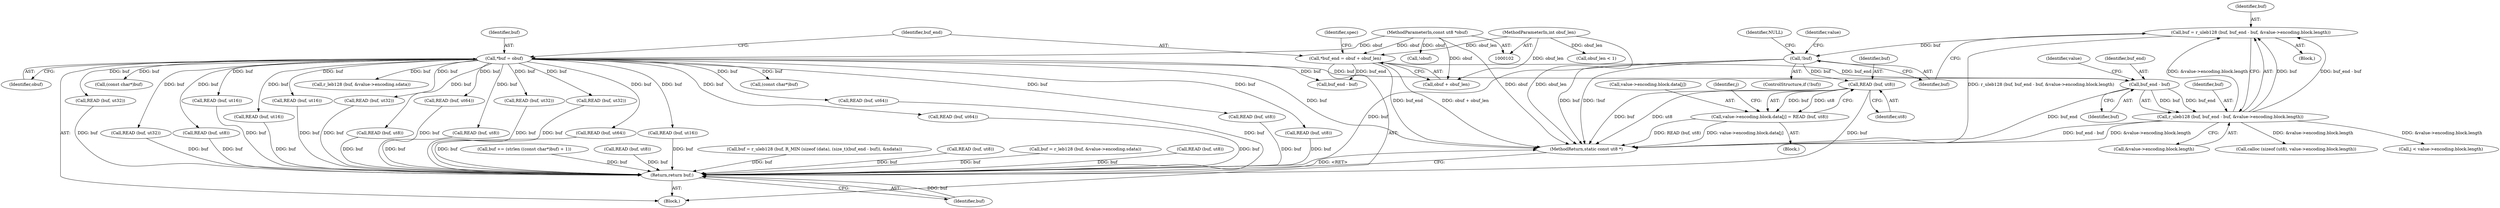 digraph "0_radare2_2ca9ab45891b6ae8e32b6c28c81eebca059cbe5d_0@integer" {
"1000451" [label="(Call,buf = r_uleb128 (buf, buf_end - buf, &value->encoding.block.length))"];
"1000453" [label="(Call,r_uleb128 (buf, buf_end - buf, &value->encoding.block.length))"];
"1000455" [label="(Call,buf_end - buf)"];
"1000116" [label="(Call,*buf_end = obuf + obuf_len)"];
"1000103" [label="(MethodParameterIn,const ut8 *obuf)"];
"1000104" [label="(MethodParameterIn,int obuf_len)"];
"1000112" [label="(Call,*buf = obuf)"];
"1000467" [label="(Call,!buf)"];
"1000525" [label="(Call,READ (buf, ut8))"];
"1000515" [label="(Call,value->encoding.block.data[j] = READ (buf, ut8))"];
"1000812" [label="(Return,return buf;)"];
"1000441" [label="(Call,buf += (strlen ((const char*)buf) + 1))"];
"1000596" [label="(Call,READ (buf, ut8))"];
"1000112" [label="(Call,*buf = obuf)"];
"1000328" [label="(Call,READ (buf, ut32))"];
"1000445" [label="(Call,(const char*)buf)"];
"1000749" [label="(Call,READ (buf, ut8))"];
"1000782" [label="(Call,READ (buf, ut64))"];
"1000116" [label="(Call,*buf_end = obuf + obuf_len)"];
"1000113" [label="(Identifier,buf)"];
"1000525" [label="(Call,READ (buf, ut8))"];
"1000114" [label="(Identifier,obuf)"];
"1000200" [label="(Call,READ (buf, ut8))"];
"1000222" [label="(Call,READ (buf, ut32))"];
"1000452" [label="(Identifier,buf)"];
"1000513" [label="(Identifier,j)"];
"1000437" [label="(Call,(const char*)buf)"];
"1000693" [label="(Call,buf = r_uleb128 (buf, R_MIN (sizeof (data), (size_t)(buf_end - buf)), &ndata))"];
"1000118" [label="(Call,obuf + obuf_len)"];
"1000233" [label="(Call,READ (buf, ut64))"];
"1000125" [label="(Identifier,spec)"];
"1000457" [label="(Identifier,buf)"];
"1000458" [label="(Call,&value->encoding.block.length)"];
"1000480" [label="(Call,calloc (sizeof (ut8), value->encoding.block.length))"];
"1000632" [label="(Call,READ (buf, ut32))"];
"1000456" [label="(Identifier,buf_end)"];
"1000527" [label="(Identifier,ut8)"];
"1000451" [label="(Call,buf = r_uleb128 (buf, buf_end - buf, &value->encoding.block.length))"];
"1000398" [label="(Call,READ (buf, ut16))"];
"1000471" [label="(Identifier,NULL)"];
"1000514" [label="(Block,)"];
"1000133" [label="(Call,!obuf)"];
"1000466" [label="(ControlStructure,if (!buf))"];
"1000468" [label="(Identifier,buf)"];
"1000186" [label="(Block,)"];
"1000103" [label="(MethodParameterIn,const ut8 *obuf)"];
"1000315" [label="(Call,READ (buf, ut8))"];
"1000110" [label="(Block,)"];
"1000614" [label="(Call,r_leb128 (buf, &value->encoding.sdata))"];
"1000738" [label="(Call,READ (buf, ut64))"];
"1000476" [label="(Identifier,value)"];
"1000503" [label="(Call,j < value->encoding.block.length)"];
"1000814" [label="(MethodReturn,static const ut8 *)"];
"1000462" [label="(Identifier,value)"];
"1000453" [label="(Call,r_uleb128 (buf, buf_end - buf, &value->encoding.block.length))"];
"1000454" [label="(Identifier,buf)"];
"1000607" [label="(Call,READ (buf, ut8))"];
"1000538" [label="(Call,READ (buf, ut8))"];
"1000467" [label="(Call,!buf)"];
"1000516" [label="(Call,value->encoding.block.data[j])"];
"1000612" [label="(Call,buf = r_leb128 (buf, &value->encoding.sdata))"];
"1000771" [label="(Call,READ (buf, ut32))"];
"1000455" [label="(Call,buf_end - buf)"];
"1000420" [label="(Call,READ (buf, ut64))"];
"1000813" [label="(Identifier,buf)"];
"1000104" [label="(MethodParameterIn,int obuf_len)"];
"1000135" [label="(Call,obuf_len < 1)"];
"1000515" [label="(Call,value->encoding.block.data[j] = READ (buf, ut8))"];
"1000526" [label="(Identifier,buf)"];
"1000378" [label="(Call,READ (buf, ut8))"];
"1000409" [label="(Call,READ (buf, ut32))"];
"1000812" [label="(Return,return buf;)"];
"1000760" [label="(Call,READ (buf, ut16))"];
"1000117" [label="(Identifier,buf_end)"];
"1000702" [label="(Call,buf_end - buf)"];
"1000257" [label="(Call,READ (buf, ut16))"];
"1000793" [label="(Call,READ (buf, ut8))"];
"1000211" [label="(Call,READ (buf, ut16))"];
"1000451" -> "1000186"  [label="AST: "];
"1000451" -> "1000453"  [label="CFG: "];
"1000452" -> "1000451"  [label="AST: "];
"1000453" -> "1000451"  [label="AST: "];
"1000468" -> "1000451"  [label="CFG: "];
"1000451" -> "1000814"  [label="DDG: r_uleb128 (buf, buf_end - buf, &value->encoding.block.length)"];
"1000453" -> "1000451"  [label="DDG: buf"];
"1000453" -> "1000451"  [label="DDG: buf_end - buf"];
"1000453" -> "1000451"  [label="DDG: &value->encoding.block.length"];
"1000451" -> "1000467"  [label="DDG: buf"];
"1000453" -> "1000458"  [label="CFG: "];
"1000454" -> "1000453"  [label="AST: "];
"1000455" -> "1000453"  [label="AST: "];
"1000458" -> "1000453"  [label="AST: "];
"1000453" -> "1000814"  [label="DDG: buf_end - buf"];
"1000453" -> "1000814"  [label="DDG: &value->encoding.block.length"];
"1000455" -> "1000453"  [label="DDG: buf"];
"1000455" -> "1000453"  [label="DDG: buf_end"];
"1000453" -> "1000480"  [label="DDG: &value->encoding.block.length"];
"1000453" -> "1000503"  [label="DDG: &value->encoding.block.length"];
"1000455" -> "1000457"  [label="CFG: "];
"1000456" -> "1000455"  [label="AST: "];
"1000457" -> "1000455"  [label="AST: "];
"1000462" -> "1000455"  [label="CFG: "];
"1000455" -> "1000814"  [label="DDG: buf_end"];
"1000116" -> "1000455"  [label="DDG: buf_end"];
"1000112" -> "1000455"  [label="DDG: buf"];
"1000116" -> "1000110"  [label="AST: "];
"1000116" -> "1000118"  [label="CFG: "];
"1000117" -> "1000116"  [label="AST: "];
"1000118" -> "1000116"  [label="AST: "];
"1000125" -> "1000116"  [label="CFG: "];
"1000116" -> "1000814"  [label="DDG: buf_end"];
"1000116" -> "1000814"  [label="DDG: obuf + obuf_len"];
"1000103" -> "1000116"  [label="DDG: obuf"];
"1000104" -> "1000116"  [label="DDG: obuf_len"];
"1000116" -> "1000702"  [label="DDG: buf_end"];
"1000103" -> "1000102"  [label="AST: "];
"1000103" -> "1000814"  [label="DDG: obuf"];
"1000103" -> "1000112"  [label="DDG: obuf"];
"1000103" -> "1000118"  [label="DDG: obuf"];
"1000103" -> "1000133"  [label="DDG: obuf"];
"1000104" -> "1000102"  [label="AST: "];
"1000104" -> "1000814"  [label="DDG: obuf_len"];
"1000104" -> "1000118"  [label="DDG: obuf_len"];
"1000104" -> "1000135"  [label="DDG: obuf_len"];
"1000112" -> "1000110"  [label="AST: "];
"1000112" -> "1000114"  [label="CFG: "];
"1000113" -> "1000112"  [label="AST: "];
"1000114" -> "1000112"  [label="AST: "];
"1000117" -> "1000112"  [label="CFG: "];
"1000112" -> "1000814"  [label="DDG: buf"];
"1000112" -> "1000200"  [label="DDG: buf"];
"1000112" -> "1000211"  [label="DDG: buf"];
"1000112" -> "1000222"  [label="DDG: buf"];
"1000112" -> "1000233"  [label="DDG: buf"];
"1000112" -> "1000257"  [label="DDG: buf"];
"1000112" -> "1000328"  [label="DDG: buf"];
"1000112" -> "1000398"  [label="DDG: buf"];
"1000112" -> "1000409"  [label="DDG: buf"];
"1000112" -> "1000420"  [label="DDG: buf"];
"1000112" -> "1000437"  [label="DDG: buf"];
"1000112" -> "1000445"  [label="DDG: buf"];
"1000112" -> "1000538"  [label="DDG: buf"];
"1000112" -> "1000607"  [label="DDG: buf"];
"1000112" -> "1000614"  [label="DDG: buf"];
"1000112" -> "1000632"  [label="DDG: buf"];
"1000112" -> "1000702"  [label="DDG: buf"];
"1000112" -> "1000738"  [label="DDG: buf"];
"1000112" -> "1000749"  [label="DDG: buf"];
"1000112" -> "1000760"  [label="DDG: buf"];
"1000112" -> "1000771"  [label="DDG: buf"];
"1000112" -> "1000782"  [label="DDG: buf"];
"1000112" -> "1000793"  [label="DDG: buf"];
"1000467" -> "1000466"  [label="AST: "];
"1000467" -> "1000468"  [label="CFG: "];
"1000468" -> "1000467"  [label="AST: "];
"1000471" -> "1000467"  [label="CFG: "];
"1000476" -> "1000467"  [label="CFG: "];
"1000467" -> "1000814"  [label="DDG: buf"];
"1000467" -> "1000814"  [label="DDG: !buf"];
"1000467" -> "1000525"  [label="DDG: buf"];
"1000467" -> "1000812"  [label="DDG: buf"];
"1000525" -> "1000515"  [label="AST: "];
"1000525" -> "1000527"  [label="CFG: "];
"1000526" -> "1000525"  [label="AST: "];
"1000527" -> "1000525"  [label="AST: "];
"1000515" -> "1000525"  [label="CFG: "];
"1000525" -> "1000814"  [label="DDG: buf"];
"1000525" -> "1000814"  [label="DDG: ut8"];
"1000525" -> "1000515"  [label="DDG: buf"];
"1000525" -> "1000515"  [label="DDG: ut8"];
"1000525" -> "1000812"  [label="DDG: buf"];
"1000515" -> "1000514"  [label="AST: "];
"1000516" -> "1000515"  [label="AST: "];
"1000513" -> "1000515"  [label="CFG: "];
"1000515" -> "1000814"  [label="DDG: READ (buf, ut8)"];
"1000515" -> "1000814"  [label="DDG: value->encoding.block.data[j]"];
"1000812" -> "1000110"  [label="AST: "];
"1000812" -> "1000813"  [label="CFG: "];
"1000813" -> "1000812"  [label="AST: "];
"1000814" -> "1000812"  [label="CFG: "];
"1000812" -> "1000814"  [label="DDG: <RET>"];
"1000813" -> "1000812"  [label="DDG: buf"];
"1000441" -> "1000812"  [label="DDG: buf"];
"1000200" -> "1000812"  [label="DDG: buf"];
"1000222" -> "1000812"  [label="DDG: buf"];
"1000612" -> "1000812"  [label="DDG: buf"];
"1000632" -> "1000812"  [label="DDG: buf"];
"1000749" -> "1000812"  [label="DDG: buf"];
"1000607" -> "1000812"  [label="DDG: buf"];
"1000378" -> "1000812"  [label="DDG: buf"];
"1000257" -> "1000812"  [label="DDG: buf"];
"1000409" -> "1000812"  [label="DDG: buf"];
"1000211" -> "1000812"  [label="DDG: buf"];
"1000693" -> "1000812"  [label="DDG: buf"];
"1000760" -> "1000812"  [label="DDG: buf"];
"1000771" -> "1000812"  [label="DDG: buf"];
"1000398" -> "1000812"  [label="DDG: buf"];
"1000782" -> "1000812"  [label="DDG: buf"];
"1000596" -> "1000812"  [label="DDG: buf"];
"1000315" -> "1000812"  [label="DDG: buf"];
"1000738" -> "1000812"  [label="DDG: buf"];
"1000793" -> "1000812"  [label="DDG: buf"];
"1000328" -> "1000812"  [label="DDG: buf"];
"1000233" -> "1000812"  [label="DDG: buf"];
"1000420" -> "1000812"  [label="DDG: buf"];
"1000538" -> "1000812"  [label="DDG: buf"];
}
